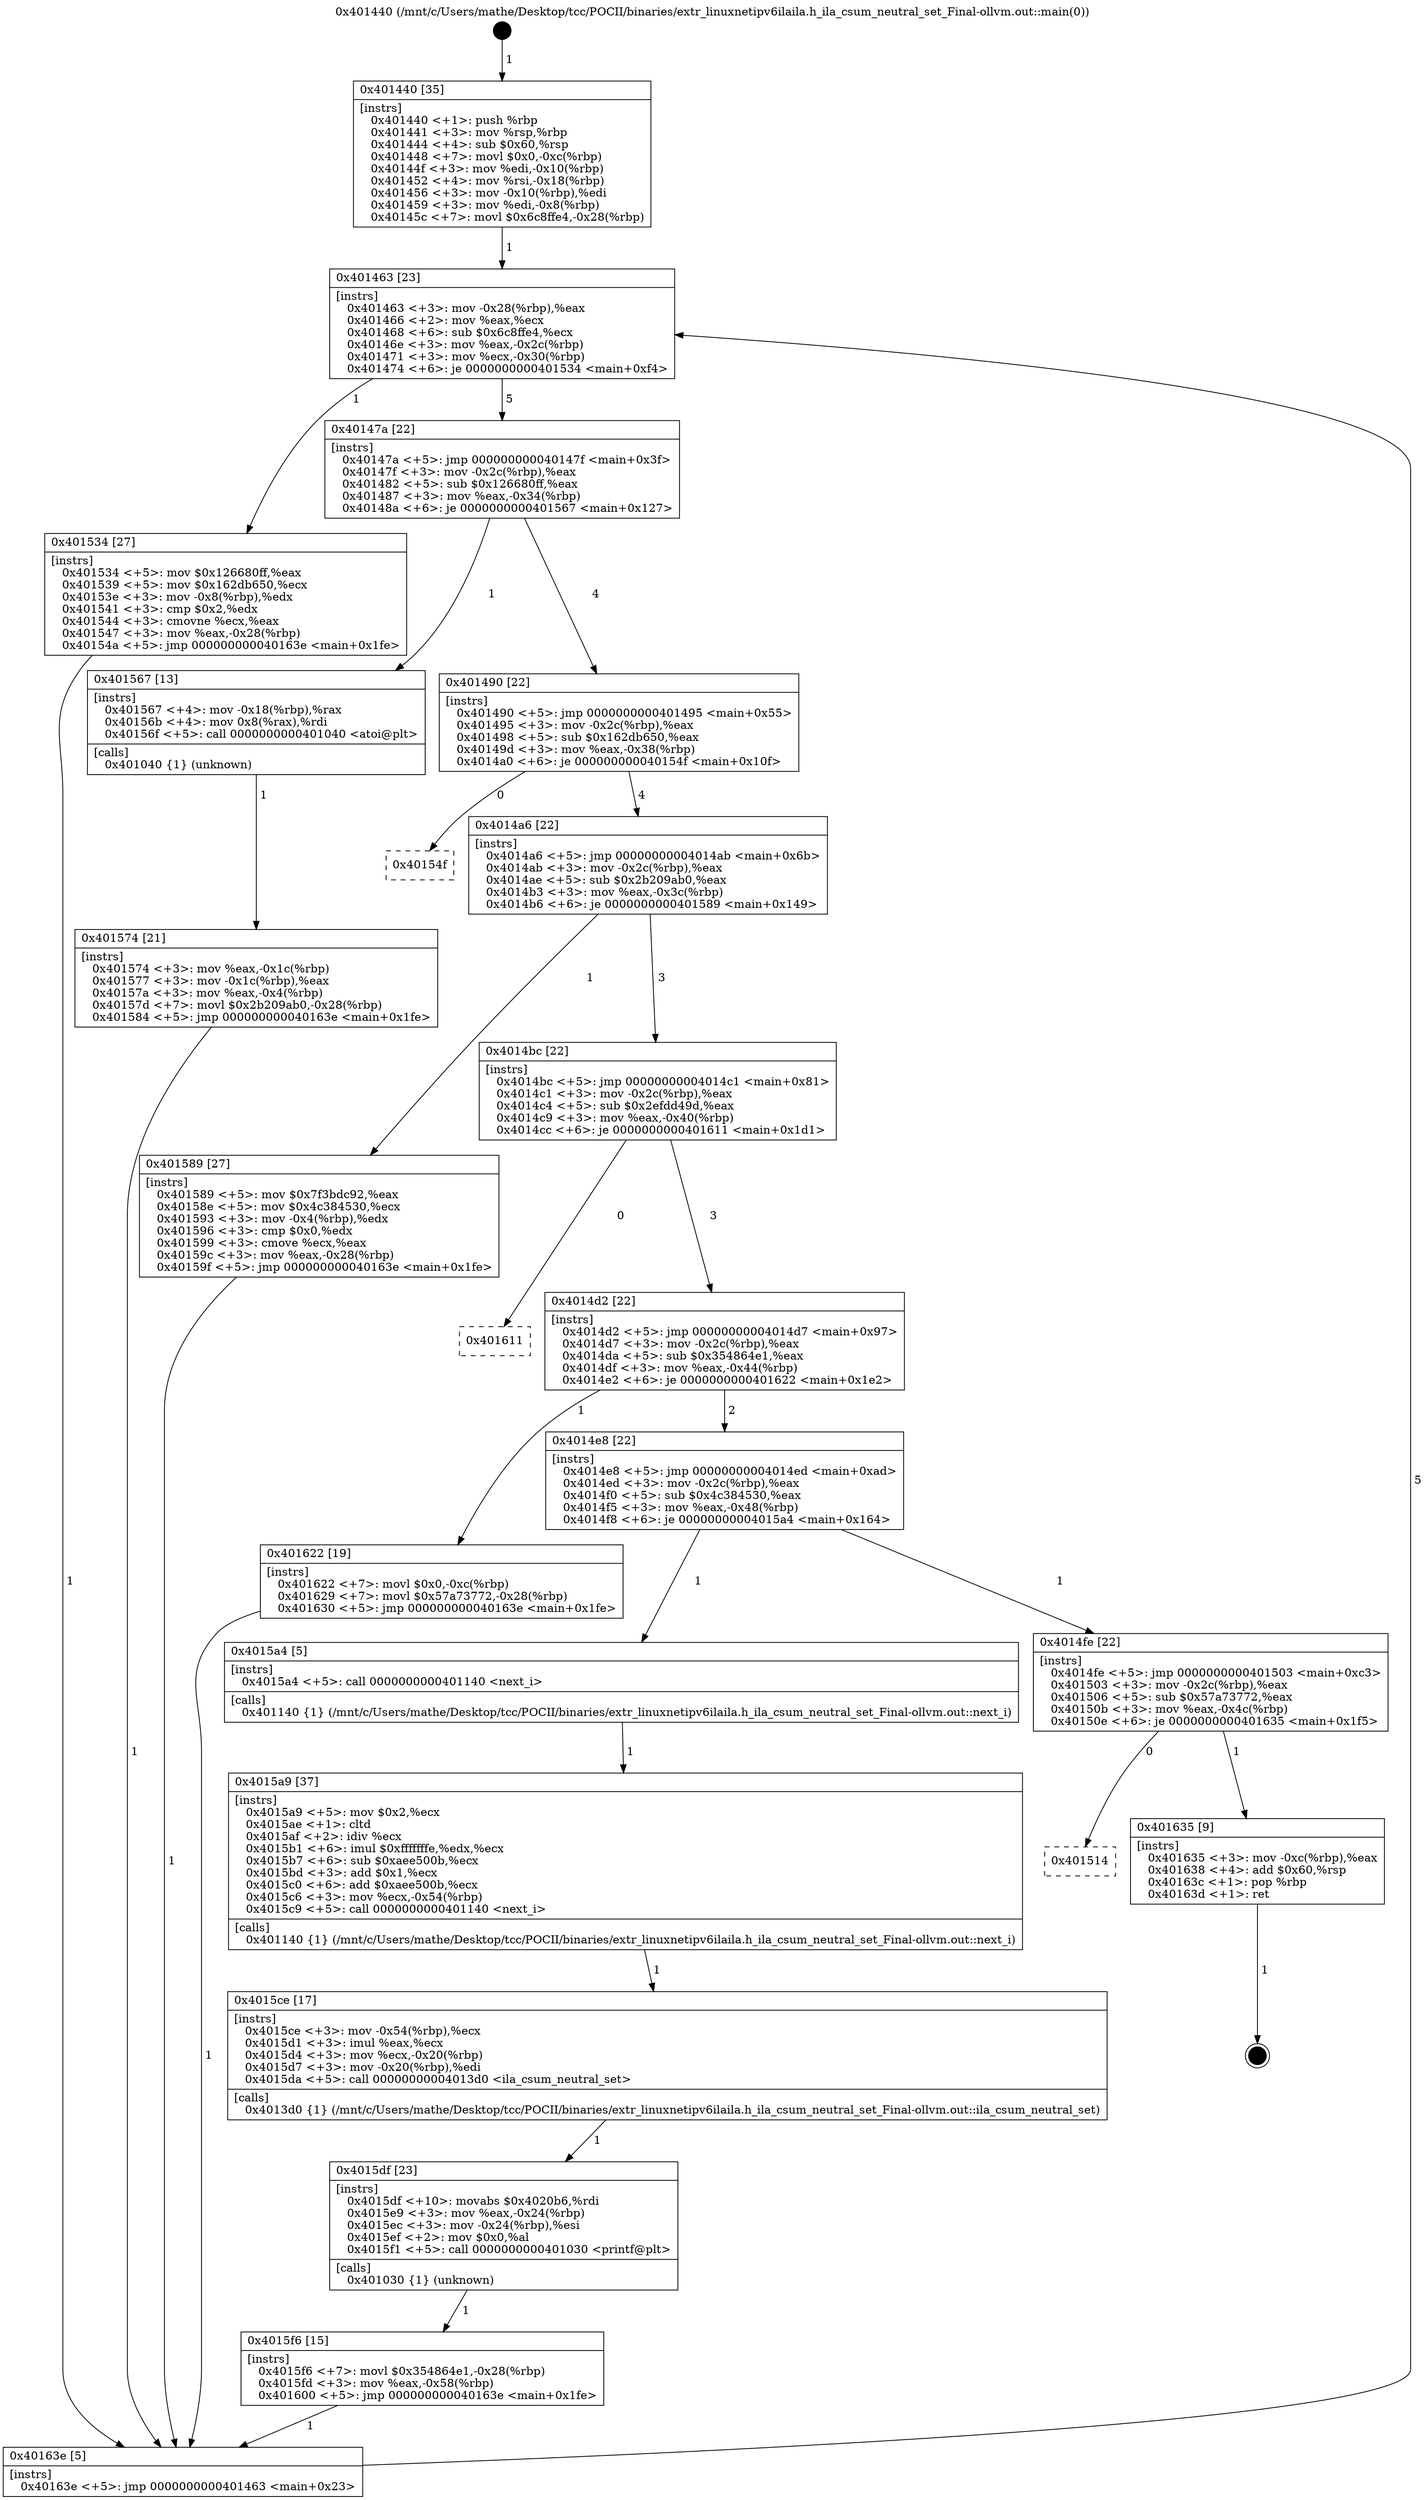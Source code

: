 digraph "0x401440" {
  label = "0x401440 (/mnt/c/Users/mathe/Desktop/tcc/POCII/binaries/extr_linuxnetipv6ilaila.h_ila_csum_neutral_set_Final-ollvm.out::main(0))"
  labelloc = "t"
  node[shape=record]

  Entry [label="",width=0.3,height=0.3,shape=circle,fillcolor=black,style=filled]
  "0x401463" [label="{
     0x401463 [23]\l
     | [instrs]\l
     &nbsp;&nbsp;0x401463 \<+3\>: mov -0x28(%rbp),%eax\l
     &nbsp;&nbsp;0x401466 \<+2\>: mov %eax,%ecx\l
     &nbsp;&nbsp;0x401468 \<+6\>: sub $0x6c8ffe4,%ecx\l
     &nbsp;&nbsp;0x40146e \<+3\>: mov %eax,-0x2c(%rbp)\l
     &nbsp;&nbsp;0x401471 \<+3\>: mov %ecx,-0x30(%rbp)\l
     &nbsp;&nbsp;0x401474 \<+6\>: je 0000000000401534 \<main+0xf4\>\l
  }"]
  "0x401534" [label="{
     0x401534 [27]\l
     | [instrs]\l
     &nbsp;&nbsp;0x401534 \<+5\>: mov $0x126680ff,%eax\l
     &nbsp;&nbsp;0x401539 \<+5\>: mov $0x162db650,%ecx\l
     &nbsp;&nbsp;0x40153e \<+3\>: mov -0x8(%rbp),%edx\l
     &nbsp;&nbsp;0x401541 \<+3\>: cmp $0x2,%edx\l
     &nbsp;&nbsp;0x401544 \<+3\>: cmovne %ecx,%eax\l
     &nbsp;&nbsp;0x401547 \<+3\>: mov %eax,-0x28(%rbp)\l
     &nbsp;&nbsp;0x40154a \<+5\>: jmp 000000000040163e \<main+0x1fe\>\l
  }"]
  "0x40147a" [label="{
     0x40147a [22]\l
     | [instrs]\l
     &nbsp;&nbsp;0x40147a \<+5\>: jmp 000000000040147f \<main+0x3f\>\l
     &nbsp;&nbsp;0x40147f \<+3\>: mov -0x2c(%rbp),%eax\l
     &nbsp;&nbsp;0x401482 \<+5\>: sub $0x126680ff,%eax\l
     &nbsp;&nbsp;0x401487 \<+3\>: mov %eax,-0x34(%rbp)\l
     &nbsp;&nbsp;0x40148a \<+6\>: je 0000000000401567 \<main+0x127\>\l
  }"]
  "0x40163e" [label="{
     0x40163e [5]\l
     | [instrs]\l
     &nbsp;&nbsp;0x40163e \<+5\>: jmp 0000000000401463 \<main+0x23\>\l
  }"]
  "0x401440" [label="{
     0x401440 [35]\l
     | [instrs]\l
     &nbsp;&nbsp;0x401440 \<+1\>: push %rbp\l
     &nbsp;&nbsp;0x401441 \<+3\>: mov %rsp,%rbp\l
     &nbsp;&nbsp;0x401444 \<+4\>: sub $0x60,%rsp\l
     &nbsp;&nbsp;0x401448 \<+7\>: movl $0x0,-0xc(%rbp)\l
     &nbsp;&nbsp;0x40144f \<+3\>: mov %edi,-0x10(%rbp)\l
     &nbsp;&nbsp;0x401452 \<+4\>: mov %rsi,-0x18(%rbp)\l
     &nbsp;&nbsp;0x401456 \<+3\>: mov -0x10(%rbp),%edi\l
     &nbsp;&nbsp;0x401459 \<+3\>: mov %edi,-0x8(%rbp)\l
     &nbsp;&nbsp;0x40145c \<+7\>: movl $0x6c8ffe4,-0x28(%rbp)\l
  }"]
  Exit [label="",width=0.3,height=0.3,shape=circle,fillcolor=black,style=filled,peripheries=2]
  "0x401567" [label="{
     0x401567 [13]\l
     | [instrs]\l
     &nbsp;&nbsp;0x401567 \<+4\>: mov -0x18(%rbp),%rax\l
     &nbsp;&nbsp;0x40156b \<+4\>: mov 0x8(%rax),%rdi\l
     &nbsp;&nbsp;0x40156f \<+5\>: call 0000000000401040 \<atoi@plt\>\l
     | [calls]\l
     &nbsp;&nbsp;0x401040 \{1\} (unknown)\l
  }"]
  "0x401490" [label="{
     0x401490 [22]\l
     | [instrs]\l
     &nbsp;&nbsp;0x401490 \<+5\>: jmp 0000000000401495 \<main+0x55\>\l
     &nbsp;&nbsp;0x401495 \<+3\>: mov -0x2c(%rbp),%eax\l
     &nbsp;&nbsp;0x401498 \<+5\>: sub $0x162db650,%eax\l
     &nbsp;&nbsp;0x40149d \<+3\>: mov %eax,-0x38(%rbp)\l
     &nbsp;&nbsp;0x4014a0 \<+6\>: je 000000000040154f \<main+0x10f\>\l
  }"]
  "0x401574" [label="{
     0x401574 [21]\l
     | [instrs]\l
     &nbsp;&nbsp;0x401574 \<+3\>: mov %eax,-0x1c(%rbp)\l
     &nbsp;&nbsp;0x401577 \<+3\>: mov -0x1c(%rbp),%eax\l
     &nbsp;&nbsp;0x40157a \<+3\>: mov %eax,-0x4(%rbp)\l
     &nbsp;&nbsp;0x40157d \<+7\>: movl $0x2b209ab0,-0x28(%rbp)\l
     &nbsp;&nbsp;0x401584 \<+5\>: jmp 000000000040163e \<main+0x1fe\>\l
  }"]
  "0x401514" [label="{
     0x401514\l
  }", style=dashed]
  "0x40154f" [label="{
     0x40154f\l
  }", style=dashed]
  "0x4014a6" [label="{
     0x4014a6 [22]\l
     | [instrs]\l
     &nbsp;&nbsp;0x4014a6 \<+5\>: jmp 00000000004014ab \<main+0x6b\>\l
     &nbsp;&nbsp;0x4014ab \<+3\>: mov -0x2c(%rbp),%eax\l
     &nbsp;&nbsp;0x4014ae \<+5\>: sub $0x2b209ab0,%eax\l
     &nbsp;&nbsp;0x4014b3 \<+3\>: mov %eax,-0x3c(%rbp)\l
     &nbsp;&nbsp;0x4014b6 \<+6\>: je 0000000000401589 \<main+0x149\>\l
  }"]
  "0x401635" [label="{
     0x401635 [9]\l
     | [instrs]\l
     &nbsp;&nbsp;0x401635 \<+3\>: mov -0xc(%rbp),%eax\l
     &nbsp;&nbsp;0x401638 \<+4\>: add $0x60,%rsp\l
     &nbsp;&nbsp;0x40163c \<+1\>: pop %rbp\l
     &nbsp;&nbsp;0x40163d \<+1\>: ret\l
  }"]
  "0x401589" [label="{
     0x401589 [27]\l
     | [instrs]\l
     &nbsp;&nbsp;0x401589 \<+5\>: mov $0x7f3bdc92,%eax\l
     &nbsp;&nbsp;0x40158e \<+5\>: mov $0x4c384530,%ecx\l
     &nbsp;&nbsp;0x401593 \<+3\>: mov -0x4(%rbp),%edx\l
     &nbsp;&nbsp;0x401596 \<+3\>: cmp $0x0,%edx\l
     &nbsp;&nbsp;0x401599 \<+3\>: cmove %ecx,%eax\l
     &nbsp;&nbsp;0x40159c \<+3\>: mov %eax,-0x28(%rbp)\l
     &nbsp;&nbsp;0x40159f \<+5\>: jmp 000000000040163e \<main+0x1fe\>\l
  }"]
  "0x4014bc" [label="{
     0x4014bc [22]\l
     | [instrs]\l
     &nbsp;&nbsp;0x4014bc \<+5\>: jmp 00000000004014c1 \<main+0x81\>\l
     &nbsp;&nbsp;0x4014c1 \<+3\>: mov -0x2c(%rbp),%eax\l
     &nbsp;&nbsp;0x4014c4 \<+5\>: sub $0x2efdd49d,%eax\l
     &nbsp;&nbsp;0x4014c9 \<+3\>: mov %eax,-0x40(%rbp)\l
     &nbsp;&nbsp;0x4014cc \<+6\>: je 0000000000401611 \<main+0x1d1\>\l
  }"]
  "0x4015f6" [label="{
     0x4015f6 [15]\l
     | [instrs]\l
     &nbsp;&nbsp;0x4015f6 \<+7\>: movl $0x354864e1,-0x28(%rbp)\l
     &nbsp;&nbsp;0x4015fd \<+3\>: mov %eax,-0x58(%rbp)\l
     &nbsp;&nbsp;0x401600 \<+5\>: jmp 000000000040163e \<main+0x1fe\>\l
  }"]
  "0x401611" [label="{
     0x401611\l
  }", style=dashed]
  "0x4014d2" [label="{
     0x4014d2 [22]\l
     | [instrs]\l
     &nbsp;&nbsp;0x4014d2 \<+5\>: jmp 00000000004014d7 \<main+0x97\>\l
     &nbsp;&nbsp;0x4014d7 \<+3\>: mov -0x2c(%rbp),%eax\l
     &nbsp;&nbsp;0x4014da \<+5\>: sub $0x354864e1,%eax\l
     &nbsp;&nbsp;0x4014df \<+3\>: mov %eax,-0x44(%rbp)\l
     &nbsp;&nbsp;0x4014e2 \<+6\>: je 0000000000401622 \<main+0x1e2\>\l
  }"]
  "0x4015df" [label="{
     0x4015df [23]\l
     | [instrs]\l
     &nbsp;&nbsp;0x4015df \<+10\>: movabs $0x4020b6,%rdi\l
     &nbsp;&nbsp;0x4015e9 \<+3\>: mov %eax,-0x24(%rbp)\l
     &nbsp;&nbsp;0x4015ec \<+3\>: mov -0x24(%rbp),%esi\l
     &nbsp;&nbsp;0x4015ef \<+2\>: mov $0x0,%al\l
     &nbsp;&nbsp;0x4015f1 \<+5\>: call 0000000000401030 \<printf@plt\>\l
     | [calls]\l
     &nbsp;&nbsp;0x401030 \{1\} (unknown)\l
  }"]
  "0x401622" [label="{
     0x401622 [19]\l
     | [instrs]\l
     &nbsp;&nbsp;0x401622 \<+7\>: movl $0x0,-0xc(%rbp)\l
     &nbsp;&nbsp;0x401629 \<+7\>: movl $0x57a73772,-0x28(%rbp)\l
     &nbsp;&nbsp;0x401630 \<+5\>: jmp 000000000040163e \<main+0x1fe\>\l
  }"]
  "0x4014e8" [label="{
     0x4014e8 [22]\l
     | [instrs]\l
     &nbsp;&nbsp;0x4014e8 \<+5\>: jmp 00000000004014ed \<main+0xad\>\l
     &nbsp;&nbsp;0x4014ed \<+3\>: mov -0x2c(%rbp),%eax\l
     &nbsp;&nbsp;0x4014f0 \<+5\>: sub $0x4c384530,%eax\l
     &nbsp;&nbsp;0x4014f5 \<+3\>: mov %eax,-0x48(%rbp)\l
     &nbsp;&nbsp;0x4014f8 \<+6\>: je 00000000004015a4 \<main+0x164\>\l
  }"]
  "0x4015ce" [label="{
     0x4015ce [17]\l
     | [instrs]\l
     &nbsp;&nbsp;0x4015ce \<+3\>: mov -0x54(%rbp),%ecx\l
     &nbsp;&nbsp;0x4015d1 \<+3\>: imul %eax,%ecx\l
     &nbsp;&nbsp;0x4015d4 \<+3\>: mov %ecx,-0x20(%rbp)\l
     &nbsp;&nbsp;0x4015d7 \<+3\>: mov -0x20(%rbp),%edi\l
     &nbsp;&nbsp;0x4015da \<+5\>: call 00000000004013d0 \<ila_csum_neutral_set\>\l
     | [calls]\l
     &nbsp;&nbsp;0x4013d0 \{1\} (/mnt/c/Users/mathe/Desktop/tcc/POCII/binaries/extr_linuxnetipv6ilaila.h_ila_csum_neutral_set_Final-ollvm.out::ila_csum_neutral_set)\l
  }"]
  "0x4015a4" [label="{
     0x4015a4 [5]\l
     | [instrs]\l
     &nbsp;&nbsp;0x4015a4 \<+5\>: call 0000000000401140 \<next_i\>\l
     | [calls]\l
     &nbsp;&nbsp;0x401140 \{1\} (/mnt/c/Users/mathe/Desktop/tcc/POCII/binaries/extr_linuxnetipv6ilaila.h_ila_csum_neutral_set_Final-ollvm.out::next_i)\l
  }"]
  "0x4014fe" [label="{
     0x4014fe [22]\l
     | [instrs]\l
     &nbsp;&nbsp;0x4014fe \<+5\>: jmp 0000000000401503 \<main+0xc3\>\l
     &nbsp;&nbsp;0x401503 \<+3\>: mov -0x2c(%rbp),%eax\l
     &nbsp;&nbsp;0x401506 \<+5\>: sub $0x57a73772,%eax\l
     &nbsp;&nbsp;0x40150b \<+3\>: mov %eax,-0x4c(%rbp)\l
     &nbsp;&nbsp;0x40150e \<+6\>: je 0000000000401635 \<main+0x1f5\>\l
  }"]
  "0x4015a9" [label="{
     0x4015a9 [37]\l
     | [instrs]\l
     &nbsp;&nbsp;0x4015a9 \<+5\>: mov $0x2,%ecx\l
     &nbsp;&nbsp;0x4015ae \<+1\>: cltd\l
     &nbsp;&nbsp;0x4015af \<+2\>: idiv %ecx\l
     &nbsp;&nbsp;0x4015b1 \<+6\>: imul $0xfffffffe,%edx,%ecx\l
     &nbsp;&nbsp;0x4015b7 \<+6\>: sub $0xaee500b,%ecx\l
     &nbsp;&nbsp;0x4015bd \<+3\>: add $0x1,%ecx\l
     &nbsp;&nbsp;0x4015c0 \<+6\>: add $0xaee500b,%ecx\l
     &nbsp;&nbsp;0x4015c6 \<+3\>: mov %ecx,-0x54(%rbp)\l
     &nbsp;&nbsp;0x4015c9 \<+5\>: call 0000000000401140 \<next_i\>\l
     | [calls]\l
     &nbsp;&nbsp;0x401140 \{1\} (/mnt/c/Users/mathe/Desktop/tcc/POCII/binaries/extr_linuxnetipv6ilaila.h_ila_csum_neutral_set_Final-ollvm.out::next_i)\l
  }"]
  Entry -> "0x401440" [label=" 1"]
  "0x401463" -> "0x401534" [label=" 1"]
  "0x401463" -> "0x40147a" [label=" 5"]
  "0x401534" -> "0x40163e" [label=" 1"]
  "0x401440" -> "0x401463" [label=" 1"]
  "0x40163e" -> "0x401463" [label=" 5"]
  "0x401635" -> Exit [label=" 1"]
  "0x40147a" -> "0x401567" [label=" 1"]
  "0x40147a" -> "0x401490" [label=" 4"]
  "0x401567" -> "0x401574" [label=" 1"]
  "0x401574" -> "0x40163e" [label=" 1"]
  "0x4014fe" -> "0x401514" [label=" 0"]
  "0x401490" -> "0x40154f" [label=" 0"]
  "0x401490" -> "0x4014a6" [label=" 4"]
  "0x4014fe" -> "0x401635" [label=" 1"]
  "0x4014a6" -> "0x401589" [label=" 1"]
  "0x4014a6" -> "0x4014bc" [label=" 3"]
  "0x401589" -> "0x40163e" [label=" 1"]
  "0x401622" -> "0x40163e" [label=" 1"]
  "0x4014bc" -> "0x401611" [label=" 0"]
  "0x4014bc" -> "0x4014d2" [label=" 3"]
  "0x4015f6" -> "0x40163e" [label=" 1"]
  "0x4014d2" -> "0x401622" [label=" 1"]
  "0x4014d2" -> "0x4014e8" [label=" 2"]
  "0x4015df" -> "0x4015f6" [label=" 1"]
  "0x4014e8" -> "0x4015a4" [label=" 1"]
  "0x4014e8" -> "0x4014fe" [label=" 1"]
  "0x4015a4" -> "0x4015a9" [label=" 1"]
  "0x4015a9" -> "0x4015ce" [label=" 1"]
  "0x4015ce" -> "0x4015df" [label=" 1"]
}
